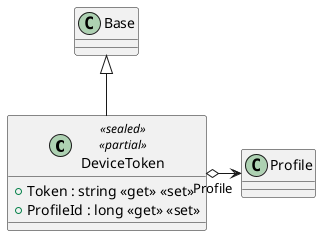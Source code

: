 @startuml
class DeviceToken <<sealed>> <<partial>> {
    + Token : string <<get>> <<set>>
    + ProfileId : long <<get>> <<set>>
}
Base <|-- DeviceToken
DeviceToken o-> "Profile" Profile
@enduml
